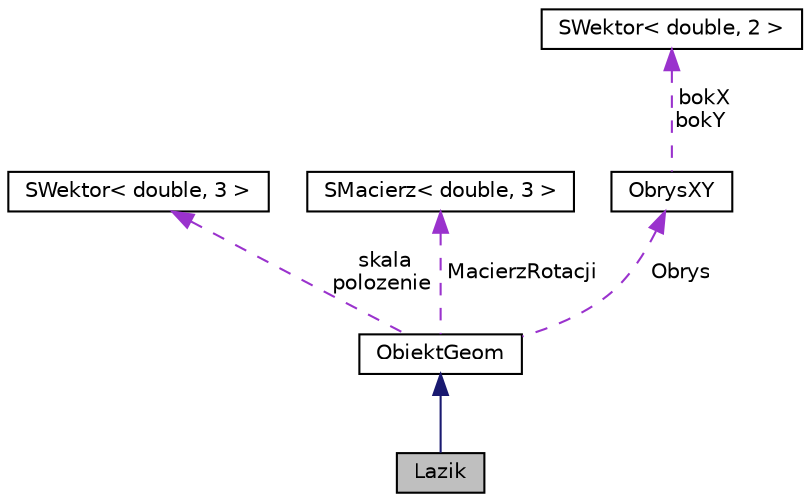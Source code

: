 digraph "Lazik"
{
 // LATEX_PDF_SIZE
  edge [fontname="Helvetica",fontsize="10",labelfontname="Helvetica",labelfontsize="10"];
  node [fontname="Helvetica",fontsize="10",shape=record];
  Node1 [label="Lazik",height=0.2,width=0.4,color="black", fillcolor="grey75", style="filled", fontcolor="black",tooltip="Klasa Lazik."];
  Node2 -> Node1 [dir="back",color="midnightblue",fontsize="10",style="solid"];
  Node2 [label="ObiektGeom",height=0.2,width=0.4,color="black", fillcolor="white", style="filled",URL="$class_obiekt_geom.html",tooltip="Klasa ObiektGeom."];
  Node3 -> Node2 [dir="back",color="darkorchid3",fontsize="10",style="dashed",label=" skala\npolozenie" ];
  Node3 [label="SWektor\< double, 3 \>",height=0.2,width=0.4,color="black", fillcolor="white", style="filled",URL="$class_s_wektor.html",tooltip=" "];
  Node4 -> Node2 [dir="back",color="darkorchid3",fontsize="10",style="dashed",label=" MacierzRotacji" ];
  Node4 [label="SMacierz\< double, 3 \>",height=0.2,width=0.4,color="black", fillcolor="white", style="filled",URL="$class_s_macierz.html",tooltip=" "];
  Node5 -> Node2 [dir="back",color="darkorchid3",fontsize="10",style="dashed",label=" Obrys" ];
  Node5 [label="ObrysXY",height=0.2,width=0.4,color="black", fillcolor="white", style="filled",URL="$class_obrys_x_y.html",tooltip="Klasa ObrysXY."];
  Node6 -> Node5 [dir="back",color="darkorchid3",fontsize="10",style="dashed",label=" bokX\nbokY" ];
  Node6 [label="SWektor\< double, 2 \>",height=0.2,width=0.4,color="black", fillcolor="white", style="filled",URL="$class_s_wektor.html",tooltip=" "];
}
